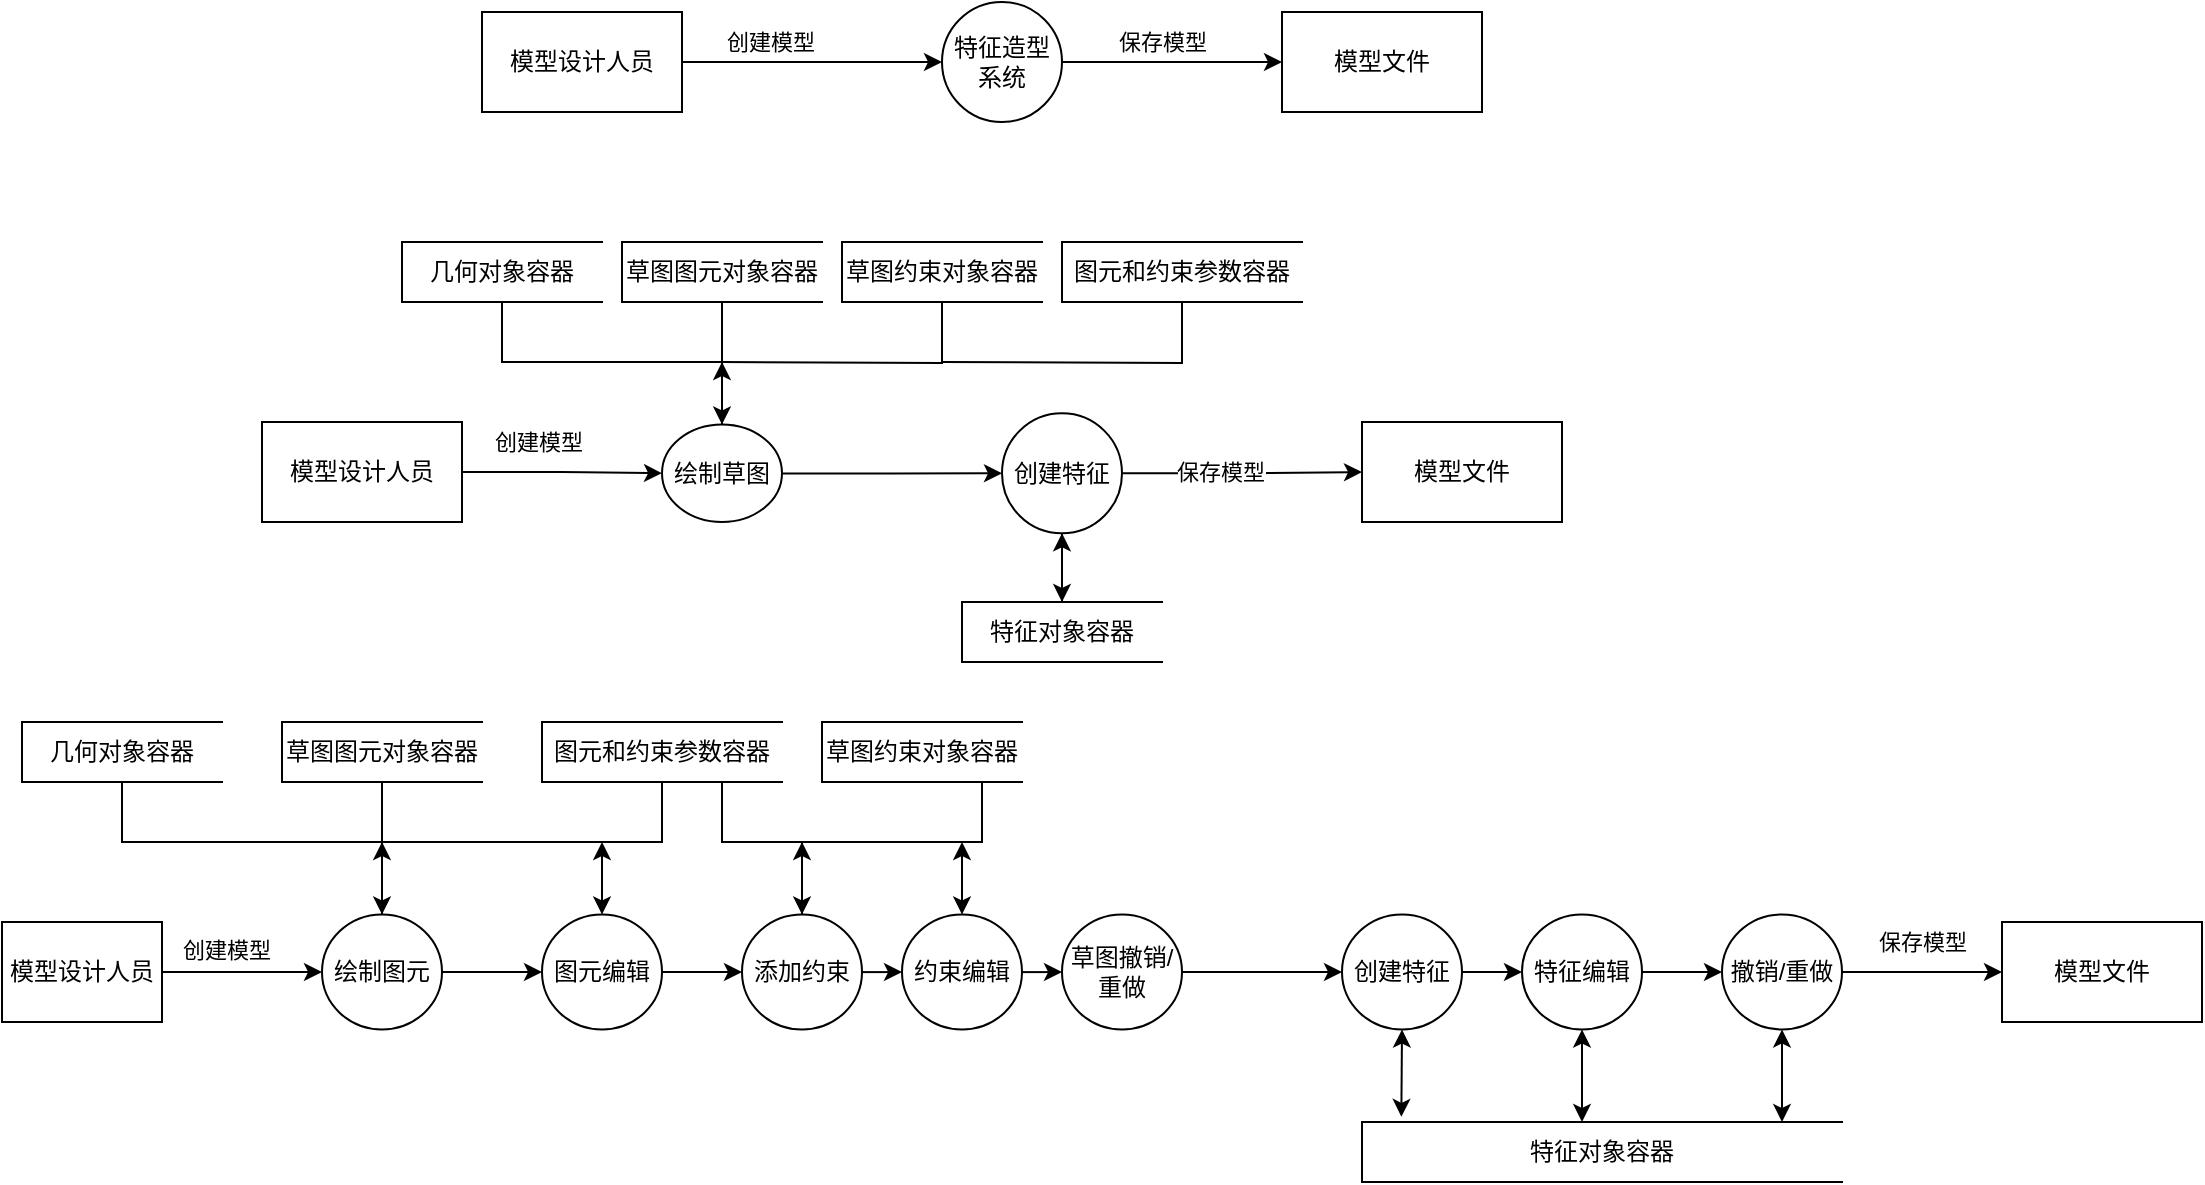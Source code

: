 <mxfile version="21.1.1" type="github">
  <diagram name="第 1 页" id="y29a10bk7sjenyrdI8TC">
    <mxGraphModel dx="1877" dy="615" grid="1" gridSize="10" guides="1" tooltips="1" connect="1" arrows="1" fold="1" page="1" pageScale="1" pageWidth="827" pageHeight="1169" math="0" shadow="0">
      <root>
        <mxCell id="0" />
        <mxCell id="1" parent="0" />
        <mxCell id="jlmzlyPUuozx9yNp4t7C-23" style="edgeStyle=orthogonalEdgeStyle;rounded=0;orthogonalLoop=1;jettySize=auto;html=1;entryX=0;entryY=0.5;entryDx=0;entryDy=0;" edge="1" parent="1" source="jlmzlyPUuozx9yNp4t7C-16" target="jlmzlyPUuozx9yNp4t7C-18">
          <mxGeometry relative="1" as="geometry" />
        </mxCell>
        <mxCell id="jlmzlyPUuozx9yNp4t7C-24" value="创建模型" style="edgeLabel;html=1;align=center;verticalAlign=middle;resizable=0;points=[];" vertex="1" connectable="0" parent="jlmzlyPUuozx9yNp4t7C-23">
          <mxGeometry x="-0.329" y="3" relative="1" as="geometry">
            <mxPoint y="-7" as="offset" />
          </mxGeometry>
        </mxCell>
        <mxCell id="jlmzlyPUuozx9yNp4t7C-16" value="模型设计人员" style="html=1;dashed=0;whiteSpace=wrap;" vertex="1" parent="1">
          <mxGeometry x="40" y="95" width="100" height="50" as="geometry" />
        </mxCell>
        <mxCell id="jlmzlyPUuozx9yNp4t7C-17" value="模型文件" style="html=1;dashed=0;whiteSpace=wrap;" vertex="1" parent="1">
          <mxGeometry x="440" y="95" width="100" height="50" as="geometry" />
        </mxCell>
        <mxCell id="jlmzlyPUuozx9yNp4t7C-21" style="edgeStyle=orthogonalEdgeStyle;rounded=0;orthogonalLoop=1;jettySize=auto;html=1;entryX=0;entryY=0.5;entryDx=0;entryDy=0;" edge="1" parent="1" source="jlmzlyPUuozx9yNp4t7C-18" target="jlmzlyPUuozx9yNp4t7C-17">
          <mxGeometry relative="1" as="geometry" />
        </mxCell>
        <mxCell id="jlmzlyPUuozx9yNp4t7C-25" value="保存模型" style="edgeLabel;html=1;align=center;verticalAlign=middle;resizable=0;points=[];" vertex="1" connectable="0" parent="jlmzlyPUuozx9yNp4t7C-21">
          <mxGeometry x="-0.316" y="4" relative="1" as="geometry">
            <mxPoint x="12" y="-6" as="offset" />
          </mxGeometry>
        </mxCell>
        <mxCell id="jlmzlyPUuozx9yNp4t7C-18" value="特征造型系统" style="shape=ellipse;html=1;dashed=0;whiteSpace=wrap;perimeter=ellipsePerimeter;" vertex="1" parent="1">
          <mxGeometry x="270" y="90" width="60" height="60" as="geometry" />
        </mxCell>
        <mxCell id="jlmzlyPUuozx9yNp4t7C-38" value="创建模型" style="edgeStyle=orthogonalEdgeStyle;rounded=0;orthogonalLoop=1;jettySize=auto;html=1;entryX=0;entryY=0.5;entryDx=0;entryDy=0;" edge="1" parent="1" source="jlmzlyPUuozx9yNp4t7C-26" target="jlmzlyPUuozx9yNp4t7C-39">
          <mxGeometry x="-0.25" y="15" relative="1" as="geometry">
            <mxPoint x="80" y="315" as="targetPoint" />
            <mxPoint as="offset" />
          </mxGeometry>
        </mxCell>
        <mxCell id="jlmzlyPUuozx9yNp4t7C-26" value="模型设计人员" style="html=1;dashed=0;whiteSpace=wrap;" vertex="1" parent="1">
          <mxGeometry x="-70" y="300" width="100" height="50" as="geometry" />
        </mxCell>
        <mxCell id="jlmzlyPUuozx9yNp4t7C-54" style="edgeStyle=orthogonalEdgeStyle;rounded=0;orthogonalLoop=1;jettySize=auto;html=1;" edge="1" parent="1" source="jlmzlyPUuozx9yNp4t7C-34" target="jlmzlyPUuozx9yNp4t7C-39">
          <mxGeometry relative="1" as="geometry">
            <Array as="points">
              <mxPoint x="50" y="270" />
              <mxPoint x="160" y="270" />
            </Array>
          </mxGeometry>
        </mxCell>
        <mxCell id="jlmzlyPUuozx9yNp4t7C-34" value="几何对象容器" style="html=1;dashed=0;whiteSpace=wrap;shape=partialRectangle;right=0;" vertex="1" parent="1">
          <mxGeometry y="210" width="100" height="30" as="geometry" />
        </mxCell>
        <mxCell id="jlmzlyPUuozx9yNp4t7C-35" value="草图图元对象容器" style="html=1;dashed=0;whiteSpace=wrap;shape=partialRectangle;right=0;" vertex="1" parent="1">
          <mxGeometry x="110" y="210" width="100" height="30" as="geometry" />
        </mxCell>
        <mxCell id="jlmzlyPUuozx9yNp4t7C-36" value="草图约束对象容器" style="html=1;dashed=0;whiteSpace=wrap;shape=partialRectangle;right=0;" vertex="1" parent="1">
          <mxGeometry x="220" y="210" width="100" height="30" as="geometry" />
        </mxCell>
        <mxCell id="jlmzlyPUuozx9yNp4t7C-37" value="图元和约束参数容器" style="html=1;dashed=0;whiteSpace=wrap;shape=partialRectangle;right=0;" vertex="1" parent="1">
          <mxGeometry x="330" y="210" width="120" height="30" as="geometry" />
        </mxCell>
        <mxCell id="jlmzlyPUuozx9yNp4t7C-41" style="edgeStyle=orthogonalEdgeStyle;rounded=0;orthogonalLoop=1;jettySize=auto;html=1;entryX=0;entryY=0.5;entryDx=0;entryDy=0;" edge="1" parent="1" source="jlmzlyPUuozx9yNp4t7C-39" target="jlmzlyPUuozx9yNp4t7C-42">
          <mxGeometry relative="1" as="geometry">
            <mxPoint x="280" y="314" as="targetPoint" />
          </mxGeometry>
        </mxCell>
        <mxCell id="jlmzlyPUuozx9yNp4t7C-60" style="edgeStyle=orthogonalEdgeStyle;rounded=0;orthogonalLoop=1;jettySize=auto;html=1;" edge="1" parent="1" source="jlmzlyPUuozx9yNp4t7C-39">
          <mxGeometry relative="1" as="geometry">
            <mxPoint x="160" y="270" as="targetPoint" />
          </mxGeometry>
        </mxCell>
        <mxCell id="jlmzlyPUuozx9yNp4t7C-39" value="绘制草图" style="shape=ellipse;html=1;dashed=0;whiteSpace=wrap;perimeter=ellipsePerimeter;" vertex="1" parent="1">
          <mxGeometry x="130" y="301.25" width="60" height="48.75" as="geometry" />
        </mxCell>
        <mxCell id="jlmzlyPUuozx9yNp4t7C-45" style="edgeStyle=orthogonalEdgeStyle;rounded=0;orthogonalLoop=1;jettySize=auto;html=1;entryX=0;entryY=0.5;entryDx=0;entryDy=0;" edge="1" parent="1" source="jlmzlyPUuozx9yNp4t7C-42" target="jlmzlyPUuozx9yNp4t7C-46">
          <mxGeometry relative="1" as="geometry">
            <mxPoint x="460" y="315" as="targetPoint" />
          </mxGeometry>
        </mxCell>
        <mxCell id="jlmzlyPUuozx9yNp4t7C-47" value="保存模型" style="edgeLabel;html=1;align=center;verticalAlign=middle;resizable=0;points=[];" vertex="1" connectable="0" parent="jlmzlyPUuozx9yNp4t7C-45">
          <mxGeometry x="-0.185" y="1" relative="1" as="geometry">
            <mxPoint as="offset" />
          </mxGeometry>
        </mxCell>
        <mxCell id="jlmzlyPUuozx9yNp4t7C-51" style="edgeStyle=orthogonalEdgeStyle;rounded=0;orthogonalLoop=1;jettySize=auto;html=1;entryX=0.5;entryY=0;entryDx=0;entryDy=0;" edge="1" parent="1" source="jlmzlyPUuozx9yNp4t7C-42" target="jlmzlyPUuozx9yNp4t7C-48">
          <mxGeometry relative="1" as="geometry" />
        </mxCell>
        <mxCell id="jlmzlyPUuozx9yNp4t7C-42" value="创建特征" style="shape=ellipse;html=1;dashed=0;whiteSpace=wrap;aspect=fixed;perimeter=ellipsePerimeter;" vertex="1" parent="1">
          <mxGeometry x="300" y="295.63" width="60" height="60" as="geometry" />
        </mxCell>
        <mxCell id="jlmzlyPUuozx9yNp4t7C-46" value="模型文件" style="html=1;dashed=0;whiteSpace=wrap;" vertex="1" parent="1">
          <mxGeometry x="480" y="300" width="100" height="50" as="geometry" />
        </mxCell>
        <mxCell id="jlmzlyPUuozx9yNp4t7C-50" style="edgeStyle=orthogonalEdgeStyle;rounded=0;orthogonalLoop=1;jettySize=auto;html=1;entryX=0.5;entryY=1;entryDx=0;entryDy=0;" edge="1" parent="1" source="jlmzlyPUuozx9yNp4t7C-48" target="jlmzlyPUuozx9yNp4t7C-42">
          <mxGeometry relative="1" as="geometry" />
        </mxCell>
        <mxCell id="jlmzlyPUuozx9yNp4t7C-48" value="特征对象容器" style="html=1;dashed=0;whiteSpace=wrap;shape=partialRectangle;right=0;" vertex="1" parent="1">
          <mxGeometry x="280" y="390" width="100" height="30" as="geometry" />
        </mxCell>
        <mxCell id="jlmzlyPUuozx9yNp4t7C-52" style="edgeStyle=orthogonalEdgeStyle;rounded=0;orthogonalLoop=1;jettySize=auto;html=1;exitX=0.5;exitY=1;exitDx=0;exitDy=0;" edge="1" parent="1" source="jlmzlyPUuozx9yNp4t7C-36" target="jlmzlyPUuozx9yNp4t7C-36">
          <mxGeometry relative="1" as="geometry" />
        </mxCell>
        <mxCell id="jlmzlyPUuozx9yNp4t7C-57" value="" style="endArrow=none;html=1;rounded=0;entryX=0.5;entryY=1;entryDx=0;entryDy=0;edgeStyle=orthogonalEdgeStyle;" edge="1" parent="1" target="jlmzlyPUuozx9yNp4t7C-35">
          <mxGeometry width="50" height="50" relative="1" as="geometry">
            <mxPoint x="150" y="270" as="sourcePoint" />
            <mxPoint x="220" y="270" as="targetPoint" />
            <Array as="points">
              <mxPoint x="160" y="270" />
            </Array>
          </mxGeometry>
        </mxCell>
        <mxCell id="jlmzlyPUuozx9yNp4t7C-58" value="" style="endArrow=none;html=1;rounded=0;entryX=0.5;entryY=1;entryDx=0;entryDy=0;edgeStyle=orthogonalEdgeStyle;" edge="1" parent="1" target="jlmzlyPUuozx9yNp4t7C-36">
          <mxGeometry width="50" height="50" relative="1" as="geometry">
            <mxPoint x="160" y="270" as="sourcePoint" />
            <mxPoint x="270" y="270" as="targetPoint" />
          </mxGeometry>
        </mxCell>
        <mxCell id="jlmzlyPUuozx9yNp4t7C-59" value="" style="endArrow=none;html=1;rounded=0;entryX=0.5;entryY=1;entryDx=0;entryDy=0;edgeStyle=orthogonalEdgeStyle;" edge="1" parent="1" target="jlmzlyPUuozx9yNp4t7C-37">
          <mxGeometry width="50" height="50" relative="1" as="geometry">
            <mxPoint x="270" y="270" as="sourcePoint" />
            <mxPoint x="320" y="300" as="targetPoint" />
          </mxGeometry>
        </mxCell>
        <mxCell id="jlmzlyPUuozx9yNp4t7C-65" value="创建模型" style="edgeStyle=orthogonalEdgeStyle;rounded=0;orthogonalLoop=1;jettySize=auto;html=1;entryX=0;entryY=0.5;entryDx=0;entryDy=0;exitX=1;exitY=0.5;exitDx=0;exitDy=0;" edge="1" parent="1" source="jlmzlyPUuozx9yNp4t7C-61" target="jlmzlyPUuozx9yNp4t7C-71">
          <mxGeometry x="-0.213" y="11" relative="1" as="geometry">
            <mxPoint x="10" y="575" as="targetPoint" />
            <Array as="points">
              <mxPoint x="-80" y="575" />
              <mxPoint x="-80" y="575" />
            </Array>
            <mxPoint as="offset" />
          </mxGeometry>
        </mxCell>
        <mxCell id="jlmzlyPUuozx9yNp4t7C-61" value="模型设计人员" style="html=1;dashed=0;whiteSpace=wrap;" vertex="1" parent="1">
          <mxGeometry x="-200" y="550" width="80" height="50" as="geometry" />
        </mxCell>
        <mxCell id="jlmzlyPUuozx9yNp4t7C-69" value="" style="edgeStyle=orthogonalEdgeStyle;rounded=0;orthogonalLoop=1;jettySize=auto;html=1;exitX=1;exitY=0.5;exitDx=0;exitDy=0;" edge="1" parent="1" source="jlmzlyPUuozx9yNp4t7C-71" target="jlmzlyPUuozx9yNp4t7C-68">
          <mxGeometry relative="1" as="geometry">
            <mxPoint x="130" y="575" as="sourcePoint" />
          </mxGeometry>
        </mxCell>
        <mxCell id="jlmzlyPUuozx9yNp4t7C-79" style="edgeStyle=orthogonalEdgeStyle;rounded=0;orthogonalLoop=1;jettySize=auto;html=1;entryX=0;entryY=0.5;entryDx=0;entryDy=0;" edge="1" parent="1" source="jlmzlyPUuozx9yNp4t7C-68" target="jlmzlyPUuozx9yNp4t7C-72">
          <mxGeometry relative="1" as="geometry" />
        </mxCell>
        <mxCell id="jlmzlyPUuozx9yNp4t7C-68" value="图元编辑" style="shape=ellipse;html=1;dashed=0;whiteSpace=wrap;perimeter=ellipsePerimeter;" vertex="1" parent="1">
          <mxGeometry x="70" y="546.25" width="60" height="57.5" as="geometry" />
        </mxCell>
        <mxCell id="jlmzlyPUuozx9yNp4t7C-100" style="edgeStyle=orthogonalEdgeStyle;rounded=0;orthogonalLoop=1;jettySize=auto;html=1;" edge="1" parent="1" source="jlmzlyPUuozx9yNp4t7C-71">
          <mxGeometry relative="1" as="geometry">
            <mxPoint x="-10" y="510" as="targetPoint" />
          </mxGeometry>
        </mxCell>
        <mxCell id="jlmzlyPUuozx9yNp4t7C-71" value="绘制图元" style="shape=ellipse;html=1;dashed=0;whiteSpace=wrap;perimeter=ellipsePerimeter;" vertex="1" parent="1">
          <mxGeometry x="-40" y="546.25" width="60" height="57.5" as="geometry" />
        </mxCell>
        <mxCell id="jlmzlyPUuozx9yNp4t7C-80" style="edgeStyle=orthogonalEdgeStyle;rounded=0;orthogonalLoop=1;jettySize=auto;html=1;entryX=0;entryY=0.5;entryDx=0;entryDy=0;" edge="1" parent="1" source="jlmzlyPUuozx9yNp4t7C-72" target="jlmzlyPUuozx9yNp4t7C-73">
          <mxGeometry relative="1" as="geometry" />
        </mxCell>
        <mxCell id="jlmzlyPUuozx9yNp4t7C-107" style="edgeStyle=orthogonalEdgeStyle;rounded=0;orthogonalLoop=1;jettySize=auto;html=1;exitX=0.5;exitY=0;exitDx=0;exitDy=0;" edge="1" parent="1" source="jlmzlyPUuozx9yNp4t7C-72">
          <mxGeometry relative="1" as="geometry">
            <mxPoint x="200" y="510" as="targetPoint" />
          </mxGeometry>
        </mxCell>
        <mxCell id="jlmzlyPUuozx9yNp4t7C-72" value="添加约束" style="shape=ellipse;html=1;dashed=0;whiteSpace=wrap;perimeter=ellipsePerimeter;" vertex="1" parent="1">
          <mxGeometry x="170" y="546.25" width="60" height="57.5" as="geometry" />
        </mxCell>
        <mxCell id="jlmzlyPUuozx9yNp4t7C-81" style="edgeStyle=orthogonalEdgeStyle;rounded=0;orthogonalLoop=1;jettySize=auto;html=1;entryX=0;entryY=0.5;entryDx=0;entryDy=0;" edge="1" parent="1" source="jlmzlyPUuozx9yNp4t7C-73" target="jlmzlyPUuozx9yNp4t7C-74">
          <mxGeometry relative="1" as="geometry" />
        </mxCell>
        <mxCell id="jlmzlyPUuozx9yNp4t7C-73" value="约束编辑" style="shape=ellipse;html=1;dashed=0;whiteSpace=wrap;perimeter=ellipsePerimeter;" vertex="1" parent="1">
          <mxGeometry x="250" y="546.25" width="60" height="57.5" as="geometry" />
        </mxCell>
        <mxCell id="jlmzlyPUuozx9yNp4t7C-82" style="edgeStyle=orthogonalEdgeStyle;rounded=0;orthogonalLoop=1;jettySize=auto;html=1;entryX=0;entryY=0.5;entryDx=0;entryDy=0;" edge="1" parent="1" source="jlmzlyPUuozx9yNp4t7C-74" target="jlmzlyPUuozx9yNp4t7C-75">
          <mxGeometry relative="1" as="geometry" />
        </mxCell>
        <mxCell id="jlmzlyPUuozx9yNp4t7C-74" value="草图撤销/重做" style="shape=ellipse;html=1;dashed=0;whiteSpace=wrap;perimeter=ellipsePerimeter;" vertex="1" parent="1">
          <mxGeometry x="330" y="546.25" width="60" height="57.5" as="geometry" />
        </mxCell>
        <mxCell id="jlmzlyPUuozx9yNp4t7C-83" style="edgeStyle=orthogonalEdgeStyle;rounded=0;orthogonalLoop=1;jettySize=auto;html=1;entryX=0;entryY=0.5;entryDx=0;entryDy=0;" edge="1" parent="1" source="jlmzlyPUuozx9yNp4t7C-75" target="jlmzlyPUuozx9yNp4t7C-76">
          <mxGeometry relative="1" as="geometry" />
        </mxCell>
        <mxCell id="jlmzlyPUuozx9yNp4t7C-75" value="创建特征" style="shape=ellipse;html=1;dashed=0;whiteSpace=wrap;perimeter=ellipsePerimeter;" vertex="1" parent="1">
          <mxGeometry x="470" y="546.25" width="60" height="57.5" as="geometry" />
        </mxCell>
        <mxCell id="jlmzlyPUuozx9yNp4t7C-84" style="edgeStyle=orthogonalEdgeStyle;rounded=0;orthogonalLoop=1;jettySize=auto;html=1;entryX=0;entryY=0.5;entryDx=0;entryDy=0;" edge="1" parent="1" source="jlmzlyPUuozx9yNp4t7C-76" target="jlmzlyPUuozx9yNp4t7C-77">
          <mxGeometry relative="1" as="geometry" />
        </mxCell>
        <mxCell id="jlmzlyPUuozx9yNp4t7C-76" value="特征编辑" style="shape=ellipse;html=1;dashed=0;whiteSpace=wrap;perimeter=ellipsePerimeter;" vertex="1" parent="1">
          <mxGeometry x="560" y="546.25" width="60" height="57.5" as="geometry" />
        </mxCell>
        <mxCell id="jlmzlyPUuozx9yNp4t7C-85" value="保存模型" style="edgeStyle=orthogonalEdgeStyle;rounded=0;orthogonalLoop=1;jettySize=auto;html=1;entryX=0;entryY=0.5;entryDx=0;entryDy=0;" edge="1" parent="1" source="jlmzlyPUuozx9yNp4t7C-77" target="jlmzlyPUuozx9yNp4t7C-78">
          <mxGeometry x="0.001" y="15" relative="1" as="geometry">
            <mxPoint as="offset" />
          </mxGeometry>
        </mxCell>
        <mxCell id="jlmzlyPUuozx9yNp4t7C-77" value="撤销/重做" style="shape=ellipse;html=1;dashed=0;whiteSpace=wrap;perimeter=ellipsePerimeter;" vertex="1" parent="1">
          <mxGeometry x="660" y="546.25" width="60" height="57.5" as="geometry" />
        </mxCell>
        <mxCell id="jlmzlyPUuozx9yNp4t7C-78" value="模型文件" style="html=1;dashed=0;whiteSpace=wrap;" vertex="1" parent="1">
          <mxGeometry x="800" y="550" width="100" height="50" as="geometry" />
        </mxCell>
        <mxCell id="jlmzlyPUuozx9yNp4t7C-86" value="几何对象容器" style="html=1;dashed=0;whiteSpace=wrap;shape=partialRectangle;right=0;" vertex="1" parent="1">
          <mxGeometry x="-190" y="450" width="100" height="30" as="geometry" />
        </mxCell>
        <mxCell id="jlmzlyPUuozx9yNp4t7C-96" style="edgeStyle=orthogonalEdgeStyle;rounded=0;orthogonalLoop=1;jettySize=auto;html=1;" edge="1" parent="1" source="jlmzlyPUuozx9yNp4t7C-87" target="jlmzlyPUuozx9yNp4t7C-71">
          <mxGeometry relative="1" as="geometry" />
        </mxCell>
        <mxCell id="jlmzlyPUuozx9yNp4t7C-87" value="草图图元对象容器" style="html=1;dashed=0;whiteSpace=wrap;shape=partialRectangle;right=0;" vertex="1" parent="1">
          <mxGeometry x="-60" y="450" width="100" height="30" as="geometry" />
        </mxCell>
        <mxCell id="jlmzlyPUuozx9yNp4t7C-103" style="edgeStyle=orthogonalEdgeStyle;rounded=0;orthogonalLoop=1;jettySize=auto;html=1;exitX=0.75;exitY=1;exitDx=0;exitDy=0;entryX=0.5;entryY=0;entryDx=0;entryDy=0;" edge="1" parent="1" source="jlmzlyPUuozx9yNp4t7C-88" target="jlmzlyPUuozx9yNp4t7C-72">
          <mxGeometry relative="1" as="geometry">
            <Array as="points">
              <mxPoint x="160" y="510" />
              <mxPoint x="200" y="510" />
            </Array>
          </mxGeometry>
        </mxCell>
        <mxCell id="jlmzlyPUuozx9yNp4t7C-88" value="图元和约束参数容器" style="html=1;dashed=0;whiteSpace=wrap;shape=partialRectangle;right=0;" vertex="1" parent="1">
          <mxGeometry x="70" y="450" width="120" height="30" as="geometry" />
        </mxCell>
        <mxCell id="jlmzlyPUuozx9yNp4t7C-89" value="草图约束对象容器" style="html=1;dashed=0;whiteSpace=wrap;shape=partialRectangle;right=0;" vertex="1" parent="1">
          <mxGeometry x="210" y="450" width="100" height="30" as="geometry" />
        </mxCell>
        <mxCell id="jlmzlyPUuozx9yNp4t7C-95" style="edgeStyle=orthogonalEdgeStyle;rounded=0;orthogonalLoop=1;jettySize=auto;html=1;exitX=0.5;exitY=1;exitDx=0;exitDy=0;" edge="1" parent="1" source="jlmzlyPUuozx9yNp4t7C-88" target="jlmzlyPUuozx9yNp4t7C-88">
          <mxGeometry relative="1" as="geometry" />
        </mxCell>
        <mxCell id="jlmzlyPUuozx9yNp4t7C-98" value="" style="endArrow=none;html=1;rounded=0;entryX=0.5;entryY=1;entryDx=0;entryDy=0;edgeStyle=orthogonalEdgeStyle;" edge="1" parent="1" target="jlmzlyPUuozx9yNp4t7C-86">
          <mxGeometry width="50" height="50" relative="1" as="geometry">
            <mxPoint x="-10" y="520" as="sourcePoint" />
            <mxPoint x="30" y="650" as="targetPoint" />
            <Array as="points">
              <mxPoint x="-10" y="510" />
              <mxPoint x="-140" y="510" />
            </Array>
          </mxGeometry>
        </mxCell>
        <mxCell id="jlmzlyPUuozx9yNp4t7C-99" value="" style="endArrow=none;html=1;rounded=0;entryX=0.5;entryY=1;entryDx=0;entryDy=0;edgeStyle=orthogonalEdgeStyle;" edge="1" parent="1" target="jlmzlyPUuozx9yNp4t7C-88">
          <mxGeometry width="50" height="50" relative="1" as="geometry">
            <mxPoint x="-10" y="520" as="sourcePoint" />
            <mxPoint x="80" y="610" as="targetPoint" />
            <Array as="points">
              <mxPoint x="-10" y="510" />
              <mxPoint x="130" y="510" />
            </Array>
          </mxGeometry>
        </mxCell>
        <mxCell id="jlmzlyPUuozx9yNp4t7C-102" value="" style="endArrow=classic;startArrow=classic;html=1;rounded=0;exitX=0.5;exitY=0;exitDx=0;exitDy=0;" edge="1" parent="1" source="jlmzlyPUuozx9yNp4t7C-68">
          <mxGeometry width="50" height="50" relative="1" as="geometry">
            <mxPoint x="50" y="690" as="sourcePoint" />
            <mxPoint x="100" y="510" as="targetPoint" />
          </mxGeometry>
        </mxCell>
        <mxCell id="jlmzlyPUuozx9yNp4t7C-105" value="" style="endArrow=none;html=1;rounded=0;entryX=0.5;entryY=1;entryDx=0;entryDy=0;edgeStyle=orthogonalEdgeStyle;" edge="1" parent="1" target="jlmzlyPUuozx9yNp4t7C-89">
          <mxGeometry width="50" height="50" relative="1" as="geometry">
            <mxPoint x="200" y="520" as="sourcePoint" />
            <mxPoint x="380" y="520" as="targetPoint" />
            <Array as="points">
              <mxPoint x="200" y="510" />
              <mxPoint x="290" y="510" />
              <mxPoint x="290" y="480" />
            </Array>
          </mxGeometry>
        </mxCell>
        <mxCell id="jlmzlyPUuozx9yNp4t7C-106" value="" style="endArrow=classic;startArrow=classic;html=1;rounded=0;exitX=0.5;exitY=0;exitDx=0;exitDy=0;" edge="1" parent="1" source="jlmzlyPUuozx9yNp4t7C-73">
          <mxGeometry width="50" height="50" relative="1" as="geometry">
            <mxPoint x="230" y="690" as="sourcePoint" />
            <mxPoint x="280" y="510" as="targetPoint" />
          </mxGeometry>
        </mxCell>
        <mxCell id="jlmzlyPUuozx9yNp4t7C-108" value="特征对象容器" style="html=1;dashed=0;whiteSpace=wrap;shape=partialRectangle;right=0;" vertex="1" parent="1">
          <mxGeometry x="480" y="650" width="240" height="30" as="geometry" />
        </mxCell>
        <mxCell id="jlmzlyPUuozx9yNp4t7C-109" value="" style="endArrow=classic;startArrow=classic;html=1;rounded=0;entryX=0.5;entryY=1;entryDx=0;entryDy=0;exitX=0.082;exitY=-0.087;exitDx=0;exitDy=0;exitPerimeter=0;" edge="1" parent="1" source="jlmzlyPUuozx9yNp4t7C-108" target="jlmzlyPUuozx9yNp4t7C-75">
          <mxGeometry width="50" height="50" relative="1" as="geometry">
            <mxPoint x="540" y="790" as="sourcePoint" />
            <mxPoint x="590" y="740" as="targetPoint" />
          </mxGeometry>
        </mxCell>
        <mxCell id="jlmzlyPUuozx9yNp4t7C-111" value="" style="endArrow=classic;startArrow=classic;html=1;rounded=0;entryX=0.5;entryY=1;entryDx=0;entryDy=0;" edge="1" parent="1" target="jlmzlyPUuozx9yNp4t7C-76">
          <mxGeometry width="50" height="50" relative="1" as="geometry">
            <mxPoint x="590" y="650" as="sourcePoint" />
            <mxPoint x="640" y="650" as="targetPoint" />
          </mxGeometry>
        </mxCell>
        <mxCell id="jlmzlyPUuozx9yNp4t7C-113" value="" style="endArrow=classic;startArrow=classic;html=1;rounded=0;entryX=0.5;entryY=1;entryDx=0;entryDy=0;" edge="1" parent="1" target="jlmzlyPUuozx9yNp4t7C-77">
          <mxGeometry width="50" height="50" relative="1" as="geometry">
            <mxPoint x="690" y="650" as="sourcePoint" />
            <mxPoint x="730" y="680" as="targetPoint" />
          </mxGeometry>
        </mxCell>
      </root>
    </mxGraphModel>
  </diagram>
</mxfile>
